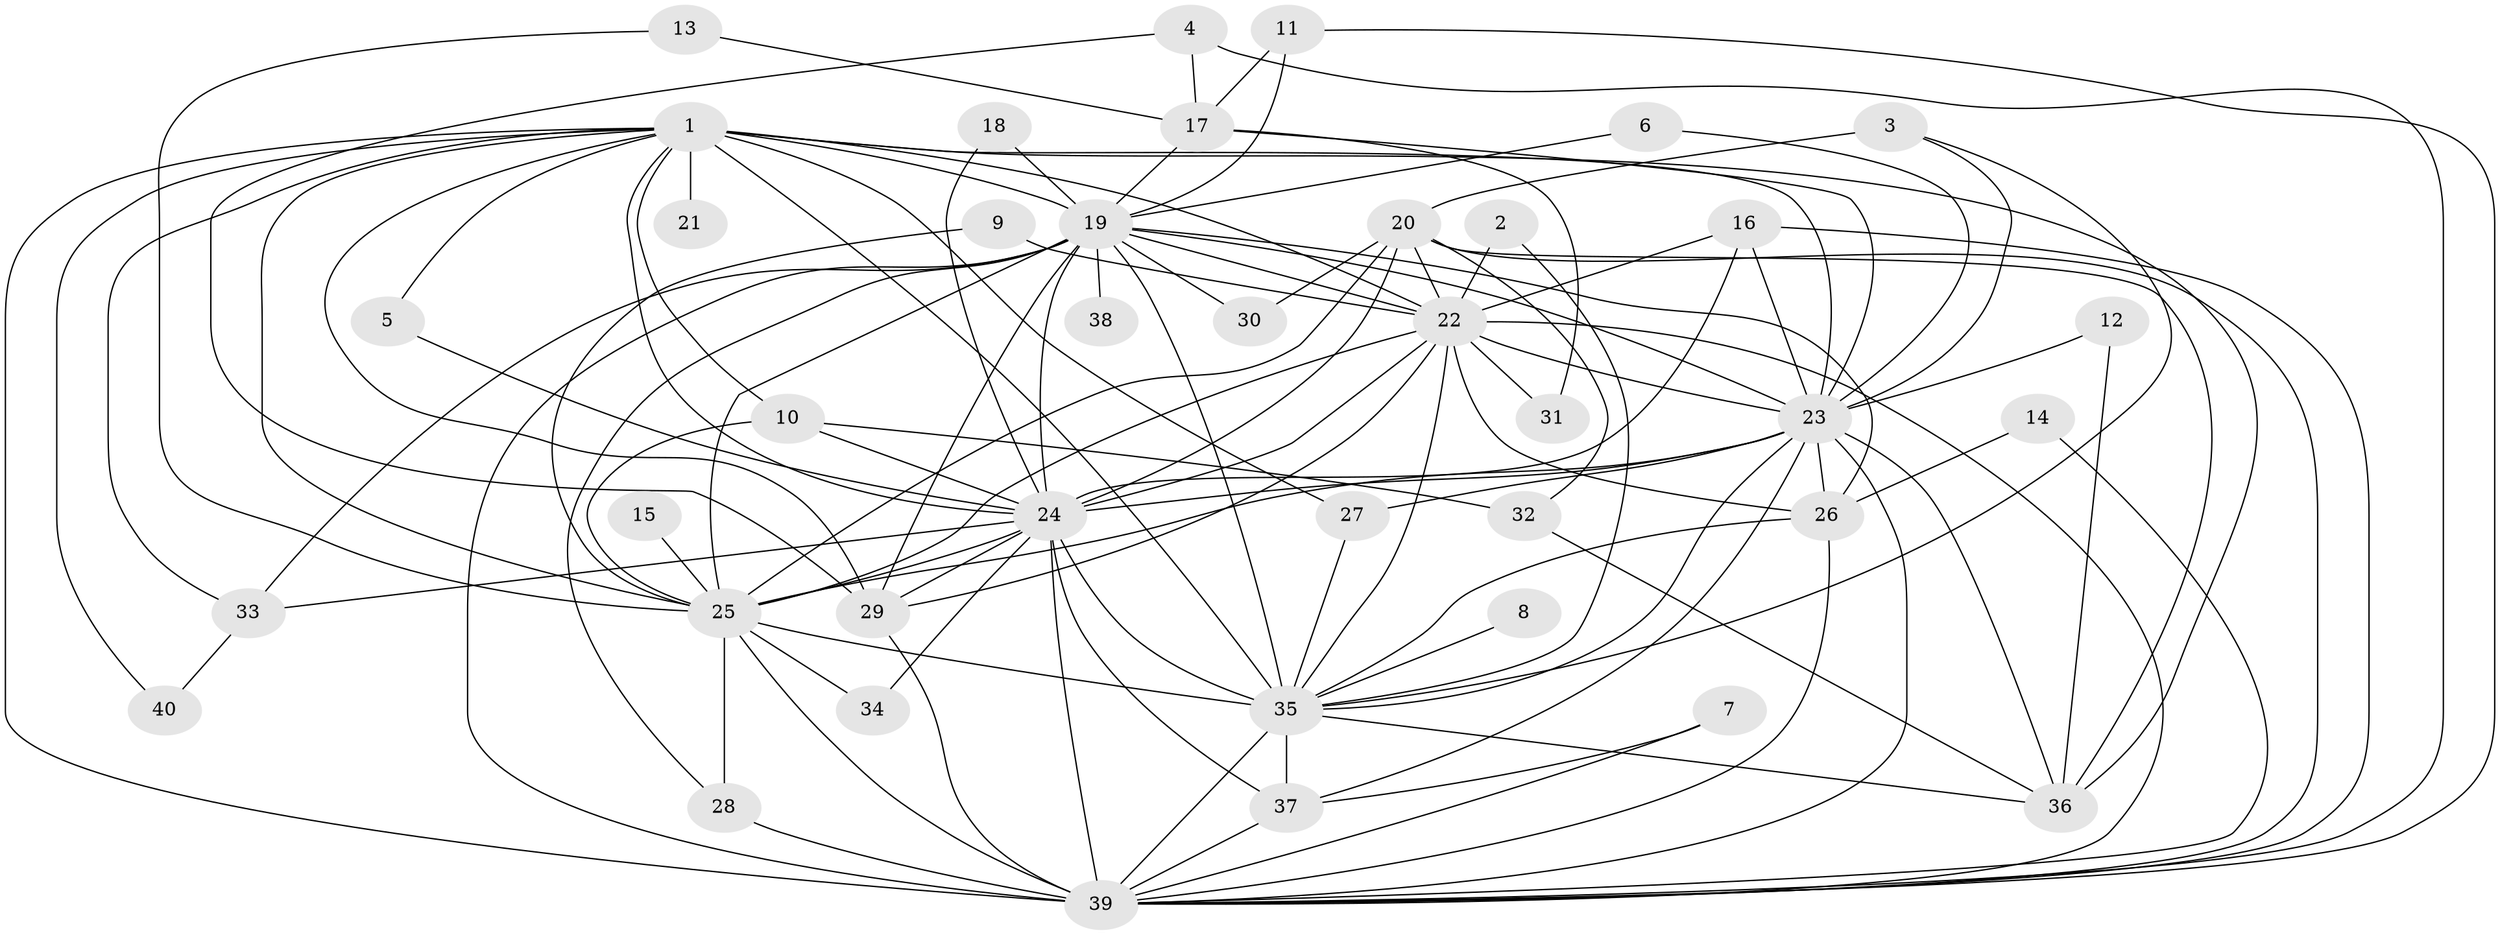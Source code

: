 // original degree distribution, {15: 0.0125, 16: 0.0125, 17: 0.025, 19: 0.025, 20: 0.025, 13: 0.0125, 24: 0.0125, 6: 0.0375, 2: 0.5625, 4: 0.05, 5: 0.05, 3: 0.1625, 7: 0.0125}
// Generated by graph-tools (version 1.1) at 2025/25/03/09/25 03:25:47]
// undirected, 40 vertices, 110 edges
graph export_dot {
graph [start="1"]
  node [color=gray90,style=filled];
  1;
  2;
  3;
  4;
  5;
  6;
  7;
  8;
  9;
  10;
  11;
  12;
  13;
  14;
  15;
  16;
  17;
  18;
  19;
  20;
  21;
  22;
  23;
  24;
  25;
  26;
  27;
  28;
  29;
  30;
  31;
  32;
  33;
  34;
  35;
  36;
  37;
  38;
  39;
  40;
  1 -- 5 [weight=1.0];
  1 -- 10 [weight=1.0];
  1 -- 19 [weight=5.0];
  1 -- 21 [weight=3.0];
  1 -- 22 [weight=2.0];
  1 -- 23 [weight=2.0];
  1 -- 24 [weight=2.0];
  1 -- 25 [weight=2.0];
  1 -- 27 [weight=1.0];
  1 -- 29 [weight=1.0];
  1 -- 33 [weight=1.0];
  1 -- 35 [weight=2.0];
  1 -- 36 [weight=2.0];
  1 -- 39 [weight=3.0];
  1 -- 40 [weight=1.0];
  2 -- 22 [weight=1.0];
  2 -- 35 [weight=1.0];
  3 -- 20 [weight=2.0];
  3 -- 23 [weight=1.0];
  3 -- 35 [weight=1.0];
  4 -- 17 [weight=1.0];
  4 -- 29 [weight=1.0];
  4 -- 39 [weight=1.0];
  5 -- 24 [weight=1.0];
  6 -- 19 [weight=1.0];
  6 -- 23 [weight=1.0];
  7 -- 37 [weight=1.0];
  7 -- 39 [weight=1.0];
  8 -- 35 [weight=1.0];
  9 -- 22 [weight=1.0];
  9 -- 25 [weight=1.0];
  10 -- 24 [weight=1.0];
  10 -- 25 [weight=1.0];
  10 -- 32 [weight=1.0];
  11 -- 17 [weight=1.0];
  11 -- 19 [weight=1.0];
  11 -- 39 [weight=1.0];
  12 -- 23 [weight=1.0];
  12 -- 36 [weight=1.0];
  13 -- 17 [weight=1.0];
  13 -- 25 [weight=1.0];
  14 -- 26 [weight=1.0];
  14 -- 39 [weight=1.0];
  15 -- 25 [weight=2.0];
  16 -- 22 [weight=1.0];
  16 -- 23 [weight=1.0];
  16 -- 24 [weight=1.0];
  16 -- 39 [weight=1.0];
  17 -- 19 [weight=1.0];
  17 -- 23 [weight=1.0];
  17 -- 31 [weight=1.0];
  18 -- 19 [weight=1.0];
  18 -- 24 [weight=1.0];
  19 -- 22 [weight=3.0];
  19 -- 23 [weight=2.0];
  19 -- 24 [weight=2.0];
  19 -- 25 [weight=2.0];
  19 -- 26 [weight=1.0];
  19 -- 28 [weight=1.0];
  19 -- 29 [weight=1.0];
  19 -- 30 [weight=1.0];
  19 -- 33 [weight=1.0];
  19 -- 35 [weight=2.0];
  19 -- 38 [weight=2.0];
  19 -- 39 [weight=2.0];
  20 -- 22 [weight=2.0];
  20 -- 24 [weight=1.0];
  20 -- 25 [weight=1.0];
  20 -- 30 [weight=1.0];
  20 -- 32 [weight=1.0];
  20 -- 36 [weight=1.0];
  20 -- 39 [weight=1.0];
  22 -- 23 [weight=2.0];
  22 -- 24 [weight=1.0];
  22 -- 25 [weight=2.0];
  22 -- 26 [weight=1.0];
  22 -- 29 [weight=1.0];
  22 -- 31 [weight=1.0];
  22 -- 35 [weight=1.0];
  22 -- 39 [weight=1.0];
  23 -- 24 [weight=1.0];
  23 -- 25 [weight=1.0];
  23 -- 26 [weight=2.0];
  23 -- 27 [weight=1.0];
  23 -- 35 [weight=1.0];
  23 -- 36 [weight=1.0];
  23 -- 37 [weight=1.0];
  23 -- 39 [weight=1.0];
  24 -- 25 [weight=1.0];
  24 -- 29 [weight=1.0];
  24 -- 33 [weight=1.0];
  24 -- 34 [weight=1.0];
  24 -- 35 [weight=1.0];
  24 -- 37 [weight=1.0];
  24 -- 39 [weight=2.0];
  25 -- 28 [weight=1.0];
  25 -- 34 [weight=1.0];
  25 -- 35 [weight=1.0];
  25 -- 39 [weight=2.0];
  26 -- 35 [weight=1.0];
  26 -- 39 [weight=1.0];
  27 -- 35 [weight=1.0];
  28 -- 39 [weight=2.0];
  29 -- 39 [weight=1.0];
  32 -- 36 [weight=1.0];
  33 -- 40 [weight=1.0];
  35 -- 36 [weight=1.0];
  35 -- 37 [weight=1.0];
  35 -- 39 [weight=2.0];
  37 -- 39 [weight=1.0];
}
